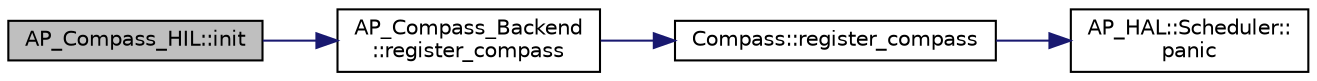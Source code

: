 digraph "AP_Compass_HIL::init"
{
 // INTERACTIVE_SVG=YES
  edge [fontname="Helvetica",fontsize="10",labelfontname="Helvetica",labelfontsize="10"];
  node [fontname="Helvetica",fontsize="10",shape=record];
  rankdir="LR";
  Node1 [label="AP_Compass_HIL::init",height=0.2,width=0.4,color="black", fillcolor="grey75", style="filled", fontcolor="black"];
  Node1 -> Node2 [color="midnightblue",fontsize="10",style="solid",fontname="Helvetica"];
  Node2 [label="AP_Compass_Backend\l::register_compass",height=0.2,width=0.4,color="black", fillcolor="white", style="filled",URL="$classAP__Compass__Backend.html#aee0aed3dcceb809b122d2a0784f44593"];
  Node2 -> Node3 [color="midnightblue",fontsize="10",style="solid",fontname="Helvetica"];
  Node3 [label="Compass::register_compass",height=0.2,width=0.4,color="black", fillcolor="white", style="filled",URL="$classCompass.html#af1b5ea3ff42b02e04526d4be361a1ca1"];
  Node3 -> Node4 [color="midnightblue",fontsize="10",style="solid",fontname="Helvetica"];
  Node4 [label="AP_HAL::Scheduler::\lpanic",height=0.2,width=0.4,color="black", fillcolor="white", style="filled",URL="$classAP__HAL_1_1Scheduler.html#ac08c02070405b6cc1d7241025acb5101"];
}
